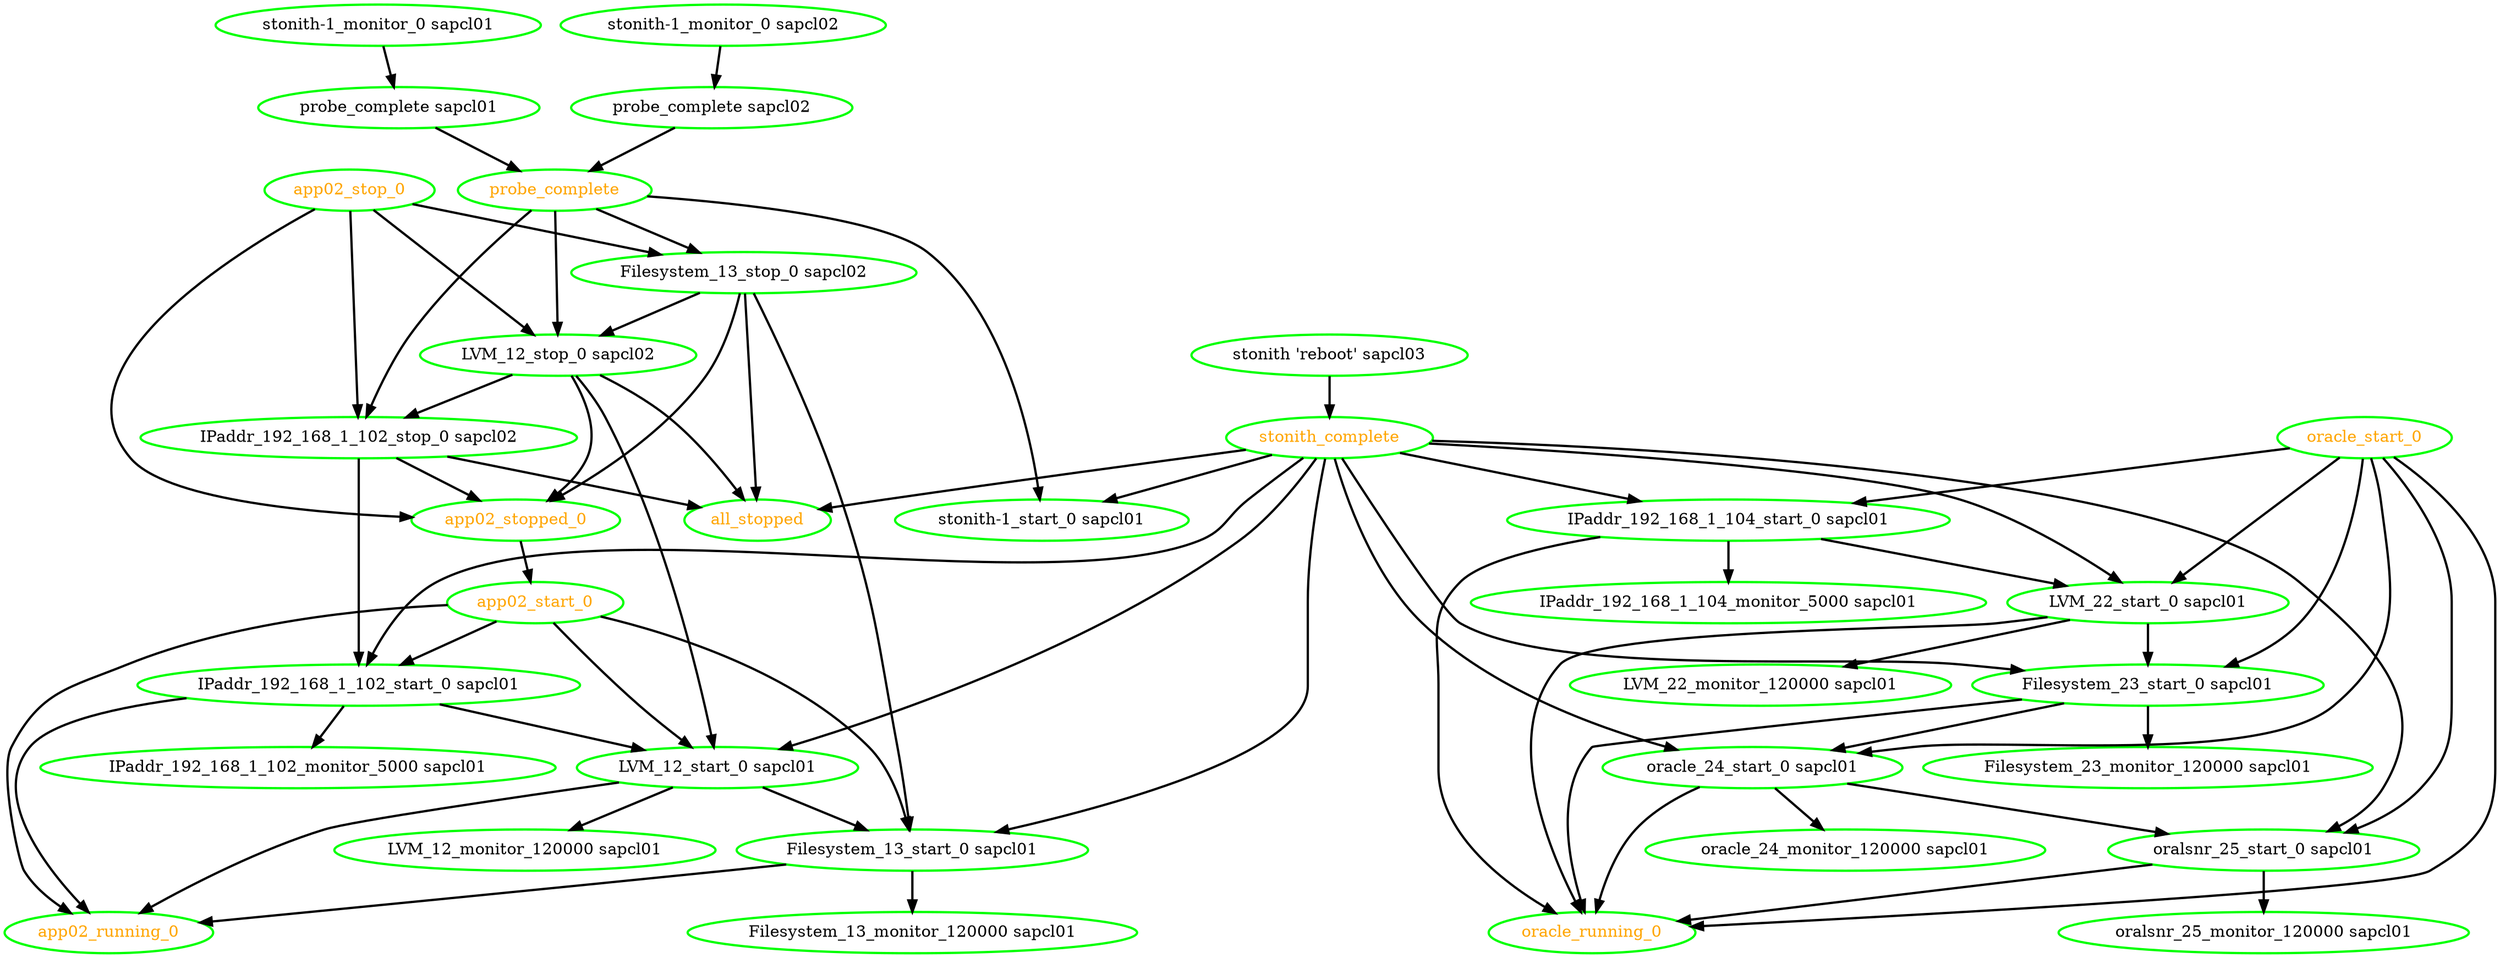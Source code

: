 digraph "g" {
"Filesystem_13_monitor_120000 sapcl01" [ style=bold color="green" fontcolor="black" ]
"Filesystem_13_start_0 sapcl01" -> "Filesystem_13_monitor_120000 sapcl01" [ style = bold]
"Filesystem_13_start_0 sapcl01" -> "app02_running_0" [ style = bold]
"Filesystem_13_start_0 sapcl01" [ style=bold color="green" fontcolor="black" ]
"Filesystem_13_stop_0 sapcl02" -> "Filesystem_13_start_0 sapcl01" [ style = bold]
"Filesystem_13_stop_0 sapcl02" -> "LVM_12_stop_0 sapcl02" [ style = bold]
"Filesystem_13_stop_0 sapcl02" -> "all_stopped" [ style = bold]
"Filesystem_13_stop_0 sapcl02" -> "app02_stopped_0" [ style = bold]
"Filesystem_13_stop_0 sapcl02" [ style=bold color="green" fontcolor="black" ]
"Filesystem_23_monitor_120000 sapcl01" [ style=bold color="green" fontcolor="black" ]
"Filesystem_23_start_0 sapcl01" -> "Filesystem_23_monitor_120000 sapcl01" [ style = bold]
"Filesystem_23_start_0 sapcl01" -> "oracle_24_start_0 sapcl01" [ style = bold]
"Filesystem_23_start_0 sapcl01" -> "oracle_running_0" [ style = bold]
"Filesystem_23_start_0 sapcl01" [ style=bold color="green" fontcolor="black" ]
"IPaddr_192_168_1_102_monitor_5000 sapcl01" [ style=bold color="green" fontcolor="black" ]
"IPaddr_192_168_1_102_start_0 sapcl01" -> "IPaddr_192_168_1_102_monitor_5000 sapcl01" [ style = bold]
"IPaddr_192_168_1_102_start_0 sapcl01" -> "LVM_12_start_0 sapcl01" [ style = bold]
"IPaddr_192_168_1_102_start_0 sapcl01" -> "app02_running_0" [ style = bold]
"IPaddr_192_168_1_102_start_0 sapcl01" [ style=bold color="green" fontcolor="black" ]
"IPaddr_192_168_1_102_stop_0 sapcl02" -> "IPaddr_192_168_1_102_start_0 sapcl01" [ style = bold]
"IPaddr_192_168_1_102_stop_0 sapcl02" -> "all_stopped" [ style = bold]
"IPaddr_192_168_1_102_stop_0 sapcl02" -> "app02_stopped_0" [ style = bold]
"IPaddr_192_168_1_102_stop_0 sapcl02" [ style=bold color="green" fontcolor="black" ]
"IPaddr_192_168_1_104_monitor_5000 sapcl01" [ style=bold color="green" fontcolor="black" ]
"IPaddr_192_168_1_104_start_0 sapcl01" -> "IPaddr_192_168_1_104_monitor_5000 sapcl01" [ style = bold]
"IPaddr_192_168_1_104_start_0 sapcl01" -> "LVM_22_start_0 sapcl01" [ style = bold]
"IPaddr_192_168_1_104_start_0 sapcl01" -> "oracle_running_0" [ style = bold]
"IPaddr_192_168_1_104_start_0 sapcl01" [ style=bold color="green" fontcolor="black" ]
"LVM_12_monitor_120000 sapcl01" [ style=bold color="green" fontcolor="black" ]
"LVM_12_start_0 sapcl01" -> "Filesystem_13_start_0 sapcl01" [ style = bold]
"LVM_12_start_0 sapcl01" -> "LVM_12_monitor_120000 sapcl01" [ style = bold]
"LVM_12_start_0 sapcl01" -> "app02_running_0" [ style = bold]
"LVM_12_start_0 sapcl01" [ style=bold color="green" fontcolor="black" ]
"LVM_12_stop_0 sapcl02" -> "IPaddr_192_168_1_102_stop_0 sapcl02" [ style = bold]
"LVM_12_stop_0 sapcl02" -> "LVM_12_start_0 sapcl01" [ style = bold]
"LVM_12_stop_0 sapcl02" -> "all_stopped" [ style = bold]
"LVM_12_stop_0 sapcl02" -> "app02_stopped_0" [ style = bold]
"LVM_12_stop_0 sapcl02" [ style=bold color="green" fontcolor="black" ]
"LVM_22_monitor_120000 sapcl01" [ style=bold color="green" fontcolor="black" ]
"LVM_22_start_0 sapcl01" -> "Filesystem_23_start_0 sapcl01" [ style = bold]
"LVM_22_start_0 sapcl01" -> "LVM_22_monitor_120000 sapcl01" [ style = bold]
"LVM_22_start_0 sapcl01" -> "oracle_running_0" [ style = bold]
"LVM_22_start_0 sapcl01" [ style=bold color="green" fontcolor="black" ]
"all_stopped" [ style=bold color="green" fontcolor="orange" ]
"app02_running_0" [ style=bold color="green" fontcolor="orange" ]
"app02_start_0" -> "Filesystem_13_start_0 sapcl01" [ style = bold]
"app02_start_0" -> "IPaddr_192_168_1_102_start_0 sapcl01" [ style = bold]
"app02_start_0" -> "LVM_12_start_0 sapcl01" [ style = bold]
"app02_start_0" -> "app02_running_0" [ style = bold]
"app02_start_0" [ style=bold color="green" fontcolor="orange" ]
"app02_stop_0" -> "Filesystem_13_stop_0 sapcl02" [ style = bold]
"app02_stop_0" -> "IPaddr_192_168_1_102_stop_0 sapcl02" [ style = bold]
"app02_stop_0" -> "LVM_12_stop_0 sapcl02" [ style = bold]
"app02_stop_0" -> "app02_stopped_0" [ style = bold]
"app02_stop_0" [ style=bold color="green" fontcolor="orange" ]
"app02_stopped_0" -> "app02_start_0" [ style = bold]
"app02_stopped_0" [ style=bold color="green" fontcolor="orange" ]
"oracle_24_monitor_120000 sapcl01" [ style=bold color="green" fontcolor="black" ]
"oracle_24_start_0 sapcl01" -> "oracle_24_monitor_120000 sapcl01" [ style = bold]
"oracle_24_start_0 sapcl01" -> "oracle_running_0" [ style = bold]
"oracle_24_start_0 sapcl01" -> "oralsnr_25_start_0 sapcl01" [ style = bold]
"oracle_24_start_0 sapcl01" [ style=bold color="green" fontcolor="black" ]
"oracle_running_0" [ style=bold color="green" fontcolor="orange" ]
"oracle_start_0" -> "Filesystem_23_start_0 sapcl01" [ style = bold]
"oracle_start_0" -> "IPaddr_192_168_1_104_start_0 sapcl01" [ style = bold]
"oracle_start_0" -> "LVM_22_start_0 sapcl01" [ style = bold]
"oracle_start_0" -> "oracle_24_start_0 sapcl01" [ style = bold]
"oracle_start_0" -> "oracle_running_0" [ style = bold]
"oracle_start_0" -> "oralsnr_25_start_0 sapcl01" [ style = bold]
"oracle_start_0" [ style=bold color="green" fontcolor="orange" ]
"oralsnr_25_monitor_120000 sapcl01" [ style=bold color="green" fontcolor="black" ]
"oralsnr_25_start_0 sapcl01" -> "oracle_running_0" [ style = bold]
"oralsnr_25_start_0 sapcl01" -> "oralsnr_25_monitor_120000 sapcl01" [ style = bold]
"oralsnr_25_start_0 sapcl01" [ style=bold color="green" fontcolor="black" ]
"probe_complete sapcl01" -> "probe_complete" [ style = bold]
"probe_complete sapcl01" [ style=bold color="green" fontcolor="black" ]
"probe_complete sapcl02" -> "probe_complete" [ style = bold]
"probe_complete sapcl02" [ style=bold color="green" fontcolor="black" ]
"probe_complete" -> "Filesystem_13_stop_0 sapcl02" [ style = bold]
"probe_complete" -> "IPaddr_192_168_1_102_stop_0 sapcl02" [ style = bold]
"probe_complete" -> "LVM_12_stop_0 sapcl02" [ style = bold]
"probe_complete" -> "stonith-1_start_0 sapcl01" [ style = bold]
"probe_complete" [ style=bold color="green" fontcolor="orange" ]
"stonith 'reboot' sapcl03" -> "stonith_complete" [ style = bold]
"stonith 'reboot' sapcl03" [ style=bold color="green" fontcolor="black"]
"stonith-1_monitor_0 sapcl01" -> "probe_complete sapcl01" [ style = bold]
"stonith-1_monitor_0 sapcl01" [ style=bold color="green" fontcolor="black" ]
"stonith-1_monitor_0 sapcl02" -> "probe_complete sapcl02" [ style = bold]
"stonith-1_monitor_0 sapcl02" [ style=bold color="green" fontcolor="black" ]
"stonith-1_start_0 sapcl01" [ style=bold color="green" fontcolor="black" ]
"stonith_complete" -> "Filesystem_13_start_0 sapcl01" [ style = bold]
"stonith_complete" -> "Filesystem_23_start_0 sapcl01" [ style = bold]
"stonith_complete" -> "IPaddr_192_168_1_102_start_0 sapcl01" [ style = bold]
"stonith_complete" -> "IPaddr_192_168_1_104_start_0 sapcl01" [ style = bold]
"stonith_complete" -> "LVM_12_start_0 sapcl01" [ style = bold]
"stonith_complete" -> "LVM_22_start_0 sapcl01" [ style = bold]
"stonith_complete" -> "all_stopped" [ style = bold]
"stonith_complete" -> "oracle_24_start_0 sapcl01" [ style = bold]
"stonith_complete" -> "oralsnr_25_start_0 sapcl01" [ style = bold]
"stonith_complete" -> "stonith-1_start_0 sapcl01" [ style = bold]
"stonith_complete" [ style=bold color="green" fontcolor="orange" ]
}
